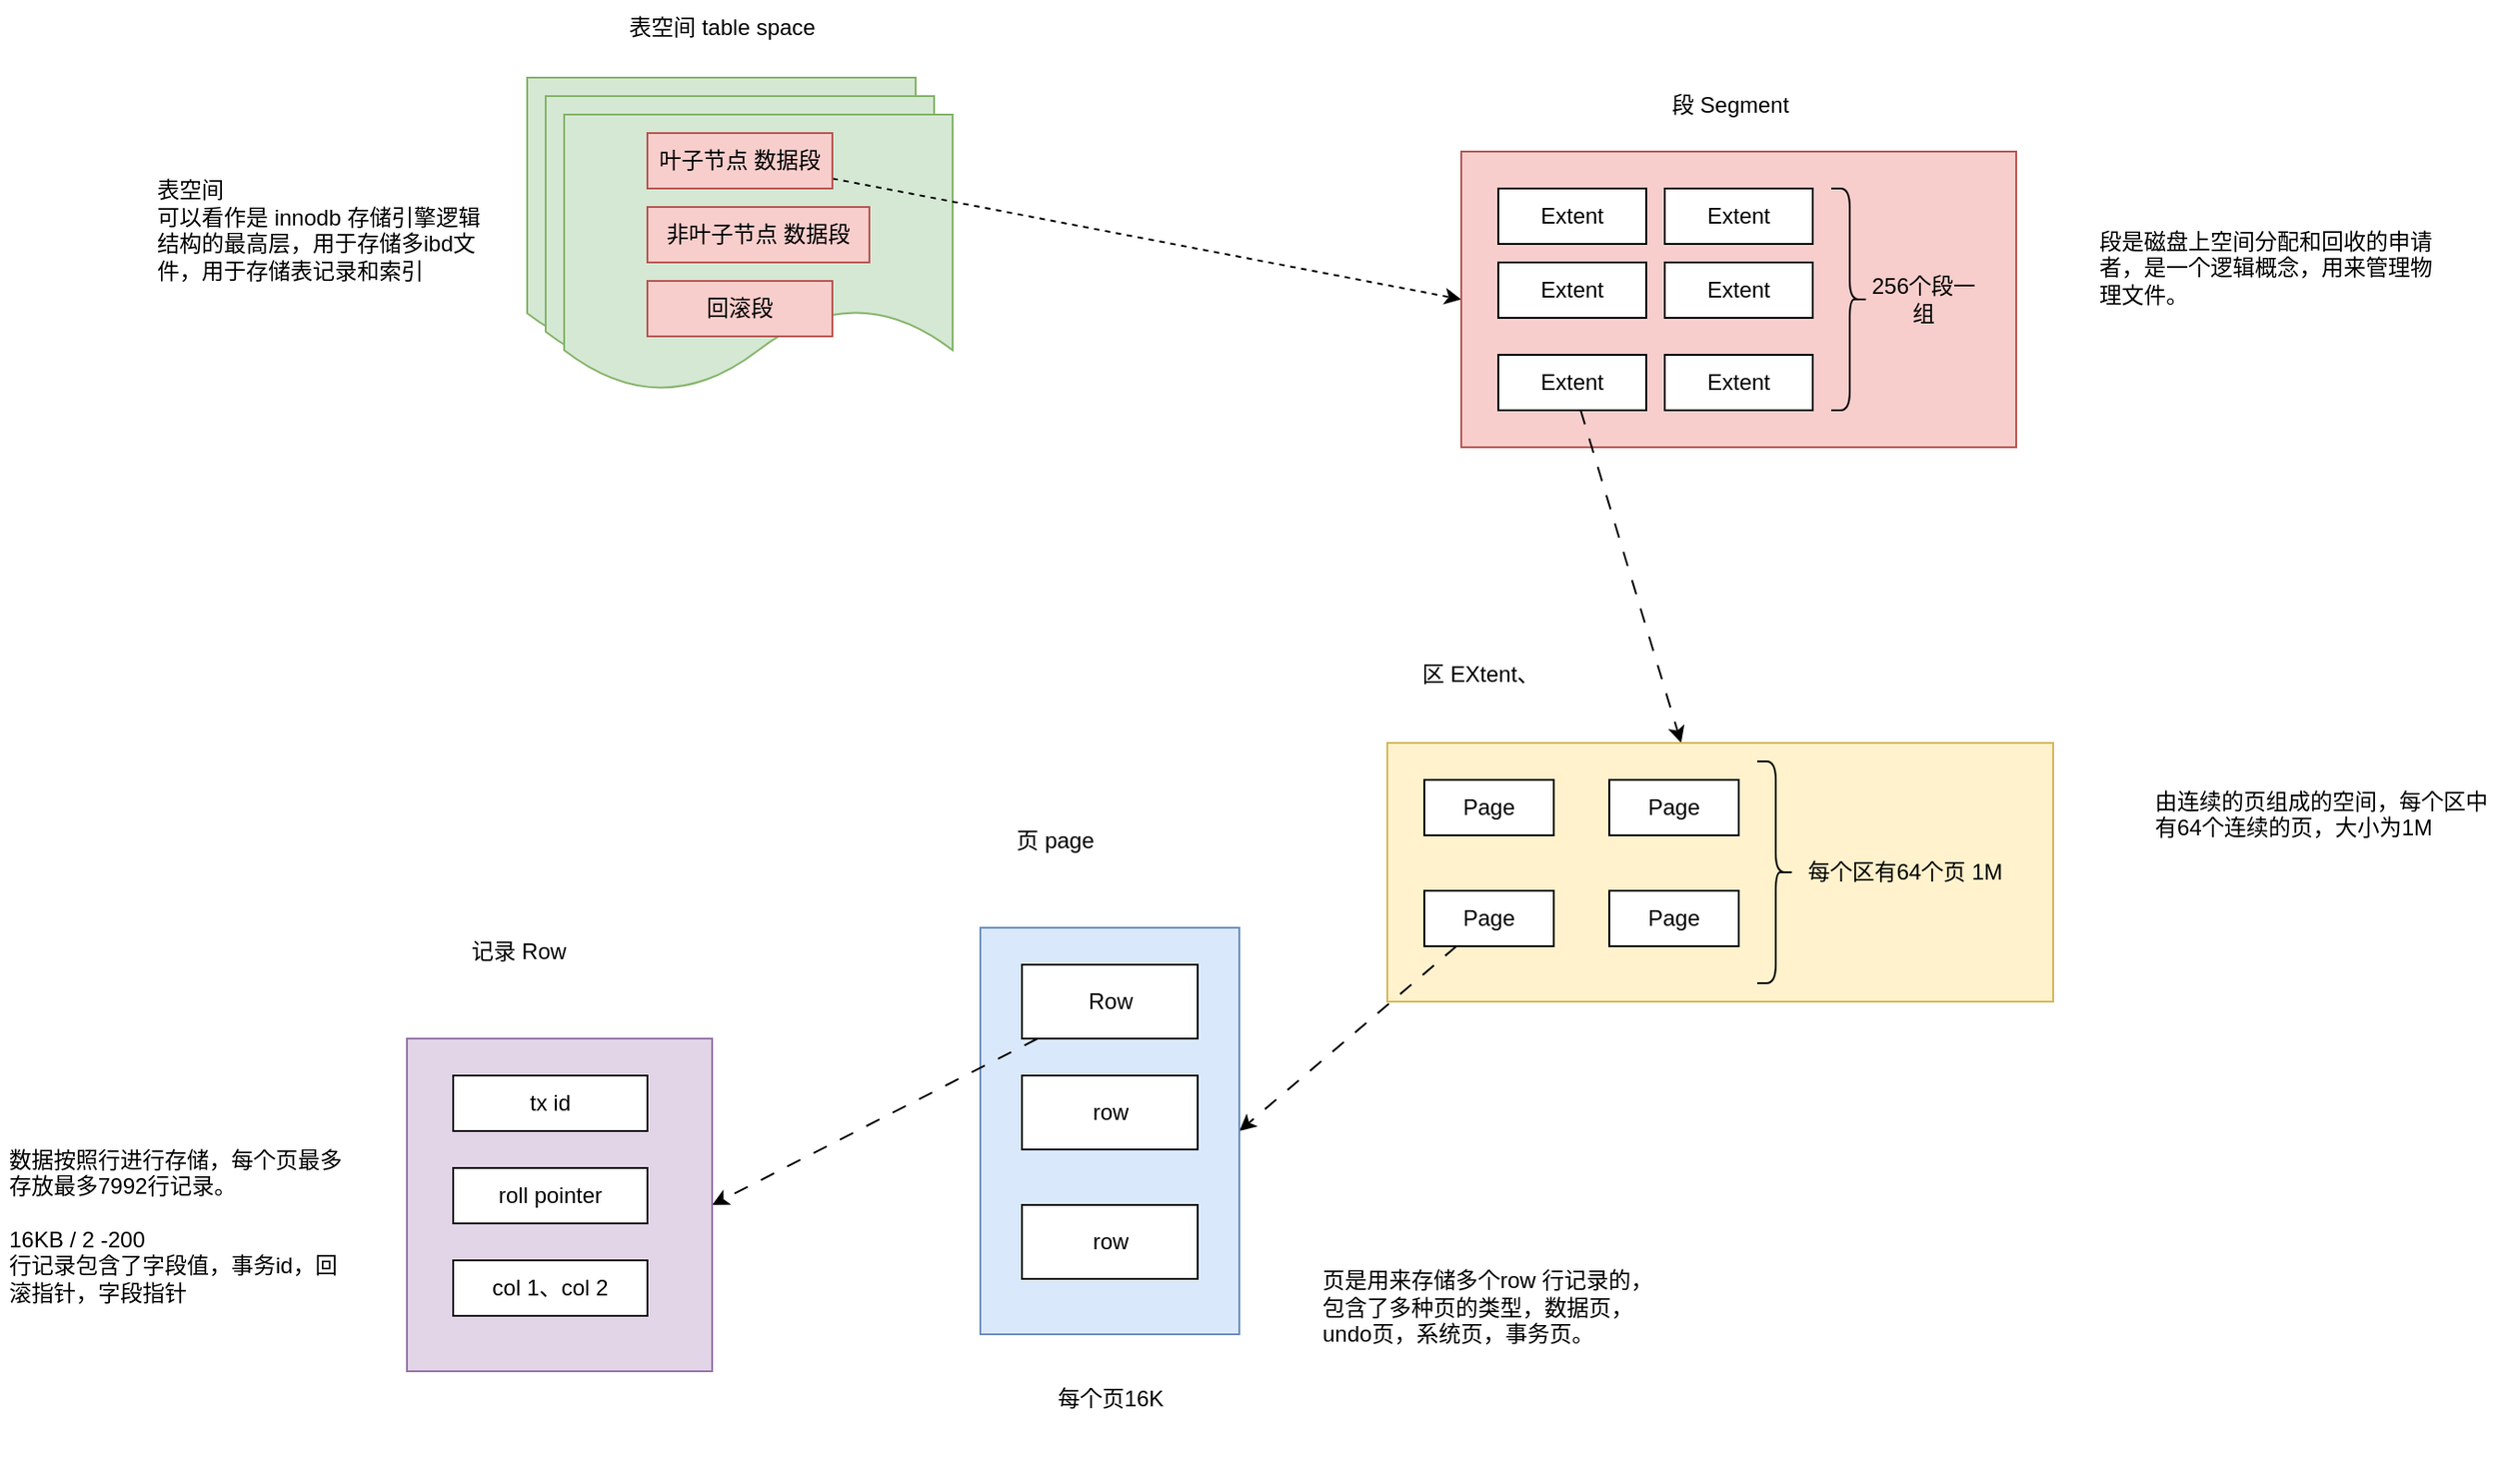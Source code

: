 <mxfile version="23.1.7" type="github">
  <diagram name="Page-1" id="gy4NEoS5YfscLkt1rcrz">
    <mxGraphModel dx="2212" dy="795" grid="1" gridSize="10" guides="1" tooltips="1" connect="1" arrows="1" fold="1" page="1" pageScale="1" pageWidth="850" pageHeight="1100" math="0" shadow="0">
      <root>
        <mxCell id="0" />
        <mxCell id="1" parent="0" />
        <mxCell id="opUYMGLfa8pnxmachDHJ-1" value="" style="shape=document;whiteSpace=wrap;html=1;boundedLbl=1;fillColor=#d5e8d4;strokeColor=#82b366;" vertex="1" parent="1">
          <mxGeometry x="45" y="250" width="210" height="150" as="geometry" />
        </mxCell>
        <mxCell id="opUYMGLfa8pnxmachDHJ-4" value="表空间 table space" style="text;html=1;align=center;verticalAlign=middle;resizable=0;points=[];autosize=1;strokeColor=none;fillColor=none;" vertex="1" parent="1">
          <mxGeometry x="90" y="208" width="120" height="30" as="geometry" />
        </mxCell>
        <mxCell id="opUYMGLfa8pnxmachDHJ-7" value="" style="shape=document;whiteSpace=wrap;html=1;boundedLbl=1;fillColor=#d5e8d4;strokeColor=#82b366;" vertex="1" parent="1">
          <mxGeometry x="55" y="260" width="210" height="150" as="geometry" />
        </mxCell>
        <mxCell id="opUYMGLfa8pnxmachDHJ-8" value="" style="shape=document;whiteSpace=wrap;html=1;boundedLbl=1;fillColor=#d5e8d4;strokeColor=#82b366;" vertex="1" parent="1">
          <mxGeometry x="65" y="270" width="210" height="150" as="geometry" />
        </mxCell>
        <mxCell id="opUYMGLfa8pnxmachDHJ-13" style="rounded=0;orthogonalLoop=1;jettySize=auto;html=1;entryX=0;entryY=0.5;entryDx=0;entryDy=0;elbow=vertical;dashed=1;" edge="1" parent="1" source="opUYMGLfa8pnxmachDHJ-9" target="opUYMGLfa8pnxmachDHJ-12">
          <mxGeometry relative="1" as="geometry" />
        </mxCell>
        <mxCell id="opUYMGLfa8pnxmachDHJ-9" value="叶子节点 数据段" style="rounded=0;whiteSpace=wrap;html=1;fillColor=#f8cecc;strokeColor=#b85450;" vertex="1" parent="1">
          <mxGeometry x="110" y="280" width="100" height="30" as="geometry" />
        </mxCell>
        <mxCell id="opUYMGLfa8pnxmachDHJ-10" value="回滚段" style="rounded=0;whiteSpace=wrap;html=1;fillColor=#f8cecc;strokeColor=#b85450;" vertex="1" parent="1">
          <mxGeometry x="110" y="360" width="100" height="30" as="geometry" />
        </mxCell>
        <mxCell id="opUYMGLfa8pnxmachDHJ-11" value="非叶子节点 数据段" style="rounded=0;whiteSpace=wrap;html=1;fillColor=#f8cecc;strokeColor=#b85450;" vertex="1" parent="1">
          <mxGeometry x="110" y="320" width="120" height="30" as="geometry" />
        </mxCell>
        <mxCell id="opUYMGLfa8pnxmachDHJ-12" value="" style="rounded=0;whiteSpace=wrap;html=1;fillColor=#f8cecc;strokeColor=#b85450;" vertex="1" parent="1">
          <mxGeometry x="550" y="290" width="300" height="160" as="geometry" />
        </mxCell>
        <mxCell id="opUYMGLfa8pnxmachDHJ-15" value="段 Segment" style="text;html=1;align=center;verticalAlign=middle;resizable=0;points=[];autosize=1;strokeColor=none;fillColor=none;" vertex="1" parent="1">
          <mxGeometry x="650" y="250" width="90" height="30" as="geometry" />
        </mxCell>
        <mxCell id="opUYMGLfa8pnxmachDHJ-16" value="Extent" style="rounded=0;whiteSpace=wrap;html=1;" vertex="1" parent="1">
          <mxGeometry x="570" y="310" width="80" height="30" as="geometry" />
        </mxCell>
        <mxCell id="opUYMGLfa8pnxmachDHJ-17" value="Extent" style="rounded=0;whiteSpace=wrap;html=1;" vertex="1" parent="1">
          <mxGeometry x="570" y="350" width="80" height="30" as="geometry" />
        </mxCell>
        <mxCell id="opUYMGLfa8pnxmachDHJ-31" style="rounded=0;orthogonalLoop=1;jettySize=auto;html=1;dashed=1;dashPattern=8 8;" edge="1" parent="1" source="opUYMGLfa8pnxmachDHJ-18" target="opUYMGLfa8pnxmachDHJ-26">
          <mxGeometry relative="1" as="geometry" />
        </mxCell>
        <mxCell id="opUYMGLfa8pnxmachDHJ-18" value="Extent" style="rounded=0;whiteSpace=wrap;html=1;" vertex="1" parent="1">
          <mxGeometry x="570" y="400" width="80" height="30" as="geometry" />
        </mxCell>
        <mxCell id="opUYMGLfa8pnxmachDHJ-19" value="Extent" style="rounded=0;whiteSpace=wrap;html=1;" vertex="1" parent="1">
          <mxGeometry x="660" y="310" width="80" height="30" as="geometry" />
        </mxCell>
        <mxCell id="opUYMGLfa8pnxmachDHJ-20" value="Extent" style="rounded=0;whiteSpace=wrap;html=1;" vertex="1" parent="1">
          <mxGeometry x="660" y="350" width="80" height="30" as="geometry" />
        </mxCell>
        <mxCell id="opUYMGLfa8pnxmachDHJ-21" value="Extent" style="rounded=0;whiteSpace=wrap;html=1;" vertex="1" parent="1">
          <mxGeometry x="660" y="400" width="80" height="30" as="geometry" />
        </mxCell>
        <mxCell id="opUYMGLfa8pnxmachDHJ-22" value="" style="shape=curlyBracket;whiteSpace=wrap;html=1;rounded=1;flipH=1;labelPosition=right;verticalLabelPosition=middle;align=left;verticalAlign=middle;" vertex="1" parent="1">
          <mxGeometry x="750" y="310" width="20" height="120" as="geometry" />
        </mxCell>
        <mxCell id="opUYMGLfa8pnxmachDHJ-24" value="256个段一组" style="text;html=1;align=center;verticalAlign=middle;whiteSpace=wrap;rounded=0;" vertex="1" parent="1">
          <mxGeometry x="770" y="355" width="60" height="30" as="geometry" />
        </mxCell>
        <mxCell id="opUYMGLfa8pnxmachDHJ-26" value="" style="rounded=0;whiteSpace=wrap;html=1;fillColor=#fff2cc;strokeColor=#d6b656;" vertex="1" parent="1">
          <mxGeometry x="510" y="610" width="360" height="140" as="geometry" />
        </mxCell>
        <mxCell id="opUYMGLfa8pnxmachDHJ-27" value="Page" style="rounded=0;whiteSpace=wrap;html=1;" vertex="1" parent="1">
          <mxGeometry x="530" y="630" width="70" height="30" as="geometry" />
        </mxCell>
        <mxCell id="opUYMGLfa8pnxmachDHJ-28" value="Page" style="rounded=0;whiteSpace=wrap;html=1;" vertex="1" parent="1">
          <mxGeometry x="630" y="690" width="70" height="30" as="geometry" />
        </mxCell>
        <mxCell id="opUYMGLfa8pnxmachDHJ-29" value="Page" style="rounded=0;whiteSpace=wrap;html=1;" vertex="1" parent="1">
          <mxGeometry x="630" y="630" width="70" height="30" as="geometry" />
        </mxCell>
        <mxCell id="opUYMGLfa8pnxmachDHJ-37" style="rounded=0;orthogonalLoop=1;jettySize=auto;html=1;entryX=1;entryY=0.5;entryDx=0;entryDy=0;dashed=1;dashPattern=8 8;" edge="1" parent="1" source="opUYMGLfa8pnxmachDHJ-30" target="opUYMGLfa8pnxmachDHJ-35">
          <mxGeometry relative="1" as="geometry" />
        </mxCell>
        <mxCell id="opUYMGLfa8pnxmachDHJ-30" value="Page" style="rounded=0;whiteSpace=wrap;html=1;" vertex="1" parent="1">
          <mxGeometry x="530" y="690" width="70" height="30" as="geometry" />
        </mxCell>
        <mxCell id="opUYMGLfa8pnxmachDHJ-32" value="区 EXtent、" style="text;html=1;align=center;verticalAlign=middle;resizable=0;points=[];autosize=1;strokeColor=none;fillColor=none;" vertex="1" parent="1">
          <mxGeometry x="515" y="558" width="90" height="30" as="geometry" />
        </mxCell>
        <mxCell id="opUYMGLfa8pnxmachDHJ-33" value="" style="shape=curlyBracket;whiteSpace=wrap;html=1;rounded=1;flipH=1;labelPosition=right;verticalLabelPosition=middle;align=left;verticalAlign=middle;" vertex="1" parent="1">
          <mxGeometry x="710" y="620" width="20" height="120" as="geometry" />
        </mxCell>
        <mxCell id="opUYMGLfa8pnxmachDHJ-34" value="每个区有64个页 1M" style="text;html=1;align=center;verticalAlign=middle;whiteSpace=wrap;rounded=0;" vertex="1" parent="1">
          <mxGeometry x="730" y="665" width="120" height="30" as="geometry" />
        </mxCell>
        <mxCell id="opUYMGLfa8pnxmachDHJ-35" value="" style="rounded=0;whiteSpace=wrap;html=1;fillColor=#dae8fc;strokeColor=#6c8ebf;" vertex="1" parent="1">
          <mxGeometry x="290" y="710" width="140" height="220" as="geometry" />
        </mxCell>
        <mxCell id="opUYMGLfa8pnxmachDHJ-36" value="页 page" style="text;html=1;align=center;verticalAlign=middle;resizable=0;points=[];autosize=1;strokeColor=none;fillColor=none;" vertex="1" parent="1">
          <mxGeometry x="295" y="648" width="70" height="30" as="geometry" />
        </mxCell>
        <mxCell id="opUYMGLfa8pnxmachDHJ-43" style="rounded=0;orthogonalLoop=1;jettySize=auto;html=1;entryX=1;entryY=0.5;entryDx=0;entryDy=0;dashed=1;dashPattern=8 8;" edge="1" parent="1" source="opUYMGLfa8pnxmachDHJ-38" target="opUYMGLfa8pnxmachDHJ-42">
          <mxGeometry relative="1" as="geometry" />
        </mxCell>
        <mxCell id="opUYMGLfa8pnxmachDHJ-38" value="Row" style="rounded=0;whiteSpace=wrap;html=1;" vertex="1" parent="1">
          <mxGeometry x="312.5" y="730" width="95" height="40" as="geometry" />
        </mxCell>
        <mxCell id="opUYMGLfa8pnxmachDHJ-39" value="row" style="rounded=0;whiteSpace=wrap;html=1;" vertex="1" parent="1">
          <mxGeometry x="312.5" y="790" width="95" height="40" as="geometry" />
        </mxCell>
        <mxCell id="opUYMGLfa8pnxmachDHJ-40" value="row" style="rounded=0;whiteSpace=wrap;html=1;" vertex="1" parent="1">
          <mxGeometry x="312.5" y="860" width="95" height="40" as="geometry" />
        </mxCell>
        <mxCell id="opUYMGLfa8pnxmachDHJ-41" value="每个页16K" style="text;html=1;align=center;verticalAlign=middle;resizable=0;points=[];autosize=1;strokeColor=none;fillColor=none;" vertex="1" parent="1">
          <mxGeometry x="320" y="950" width="80" height="30" as="geometry" />
        </mxCell>
        <mxCell id="opUYMGLfa8pnxmachDHJ-42" value="" style="rounded=0;whiteSpace=wrap;html=1;fillColor=#e1d5e7;strokeColor=#9673a6;" vertex="1" parent="1">
          <mxGeometry x="-20" y="770" width="165" height="180" as="geometry" />
        </mxCell>
        <mxCell id="opUYMGLfa8pnxmachDHJ-44" value="记录 Row" style="text;html=1;align=center;verticalAlign=middle;resizable=0;points=[];autosize=1;strokeColor=none;fillColor=none;" vertex="1" parent="1">
          <mxGeometry x="5" y="708" width="70" height="30" as="geometry" />
        </mxCell>
        <mxCell id="opUYMGLfa8pnxmachDHJ-45" value="tx id" style="rounded=0;whiteSpace=wrap;html=1;" vertex="1" parent="1">
          <mxGeometry x="5" y="790" width="105" height="30" as="geometry" />
        </mxCell>
        <mxCell id="opUYMGLfa8pnxmachDHJ-47" value="roll pointer" style="rounded=0;whiteSpace=wrap;html=1;" vertex="1" parent="1">
          <mxGeometry x="5" y="840" width="105" height="30" as="geometry" />
        </mxCell>
        <mxCell id="opUYMGLfa8pnxmachDHJ-48" value="col 1、col 2" style="rounded=0;whiteSpace=wrap;html=1;" vertex="1" parent="1">
          <mxGeometry x="5" y="890" width="105" height="30" as="geometry" />
        </mxCell>
        <mxCell id="opUYMGLfa8pnxmachDHJ-49" value="&lt;div&gt;&lt;br&gt;&lt;/div&gt;&lt;div&gt;表空间&lt;/div&gt;&lt;div&gt;可以看作是 innodb 存储引擎逻辑结构的最高层，用于存储多ibd文件，用于存储表记录和索引&lt;br&gt;&lt;/div&gt;" style="text;html=1;spacing=5;spacingTop=-20;whiteSpace=wrap;overflow=hidden;rounded=0;" vertex="1" parent="1">
          <mxGeometry x="-160" y="300" width="190" height="120" as="geometry" />
        </mxCell>
        <mxCell id="opUYMGLfa8pnxmachDHJ-50" value="&lt;p&gt;段是磁盘上空间分配和回收的申请者，是一个逻辑概念，用来管理物理文件。&lt;br&gt;&lt;/p&gt;" style="text;html=1;spacing=5;spacingTop=-20;whiteSpace=wrap;overflow=hidden;rounded=0;" vertex="1" parent="1">
          <mxGeometry x="890" y="330" width="190" height="120" as="geometry" />
        </mxCell>
        <mxCell id="opUYMGLfa8pnxmachDHJ-51" value="由连续的页组成的空间，每个区中有64个连续的页，大小为1M" style="text;html=1;spacing=5;spacingTop=-20;whiteSpace=wrap;overflow=hidden;rounded=0;" vertex="1" parent="1">
          <mxGeometry x="920" y="645" width="190" height="120" as="geometry" />
        </mxCell>
        <mxCell id="opUYMGLfa8pnxmachDHJ-52" value="&lt;div&gt;&lt;br&gt;&lt;/div&gt;&lt;div&gt;页是用来存储多个row 行记录的，包含了多种页的类型，数据页，undo页，系统页，事务页。&lt;br&gt;&lt;/div&gt;" style="text;html=1;spacing=5;spacingTop=-20;whiteSpace=wrap;overflow=hidden;rounded=0;" vertex="1" parent="1">
          <mxGeometry x="470" y="890" width="190" height="120" as="geometry" />
        </mxCell>
        <mxCell id="opUYMGLfa8pnxmachDHJ-53" value="&lt;div&gt;&lt;br&gt;&lt;/div&gt;&lt;div&gt;&lt;br&gt;&lt;/div&gt;&lt;div&gt;数据按照行进行存储，每个页最多存放最多7992行记录。&lt;/div&gt;&lt;div&gt;&lt;br&gt;&lt;/div&gt;&lt;div&gt;16KB / 2 -200 &lt;br&gt;&lt;/div&gt;&lt;div&gt;行记录包含了字段值，事务id，回滚指针，字段指针&lt;br&gt;&lt;/div&gt;" style="text;html=1;spacing=5;spacingTop=-20;whiteSpace=wrap;overflow=hidden;rounded=0;" vertex="1" parent="1">
          <mxGeometry x="-240" y="810" width="190" height="120" as="geometry" />
        </mxCell>
      </root>
    </mxGraphModel>
  </diagram>
</mxfile>
